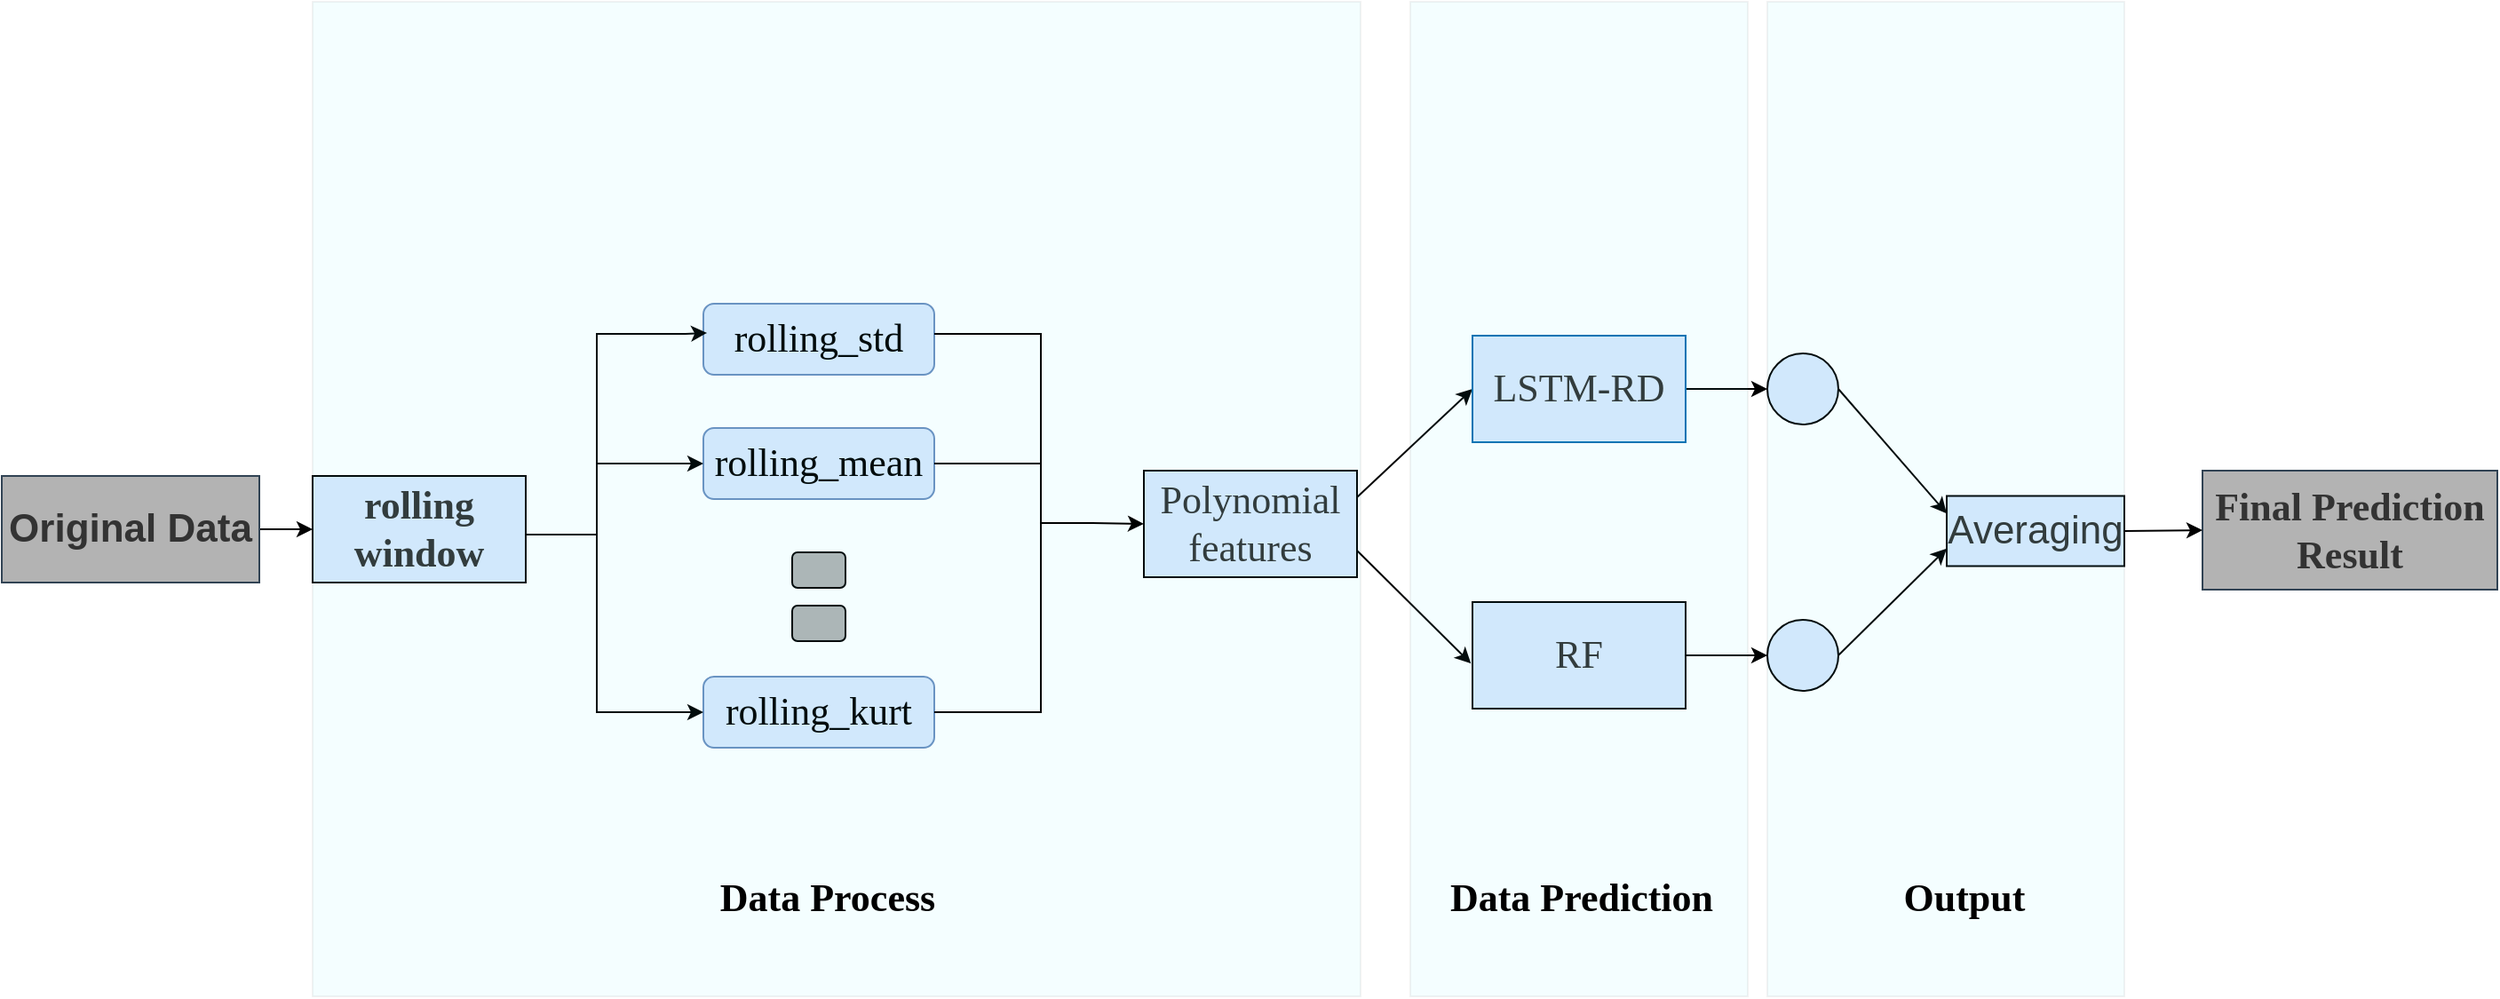 <mxfile version="24.0.7" type="github">
  <diagram name="第 1 页" id="MAClC-Qz35gJHoBX1igw">
    <mxGraphModel dx="1851" dy="557" grid="1" gridSize="10" guides="1" tooltips="1" connect="1" arrows="0" fold="1" page="1" pageScale="1" pageWidth="827" pageHeight="1169" math="0" shadow="0">
      <root>
        <mxCell id="0" />
        <mxCell id="1" parent="0" />
        <mxCell id="4eGL8hieU2qLonjlvDq8-81" style="edgeStyle=none;rounded=0;orthogonalLoop=1;jettySize=auto;html=1;exitX=1;exitY=0.5;exitDx=0;exitDy=0;entryX=0;entryY=0.5;entryDx=0;entryDy=0;" parent="1" source="4eGL8hieU2qLonjlvDq8-1" target="4eGL8hieU2qLonjlvDq8-2" edge="1">
          <mxGeometry relative="1" as="geometry" />
        </mxCell>
        <mxCell id="4eGL8hieU2qLonjlvDq8-1" value="&lt;font color=&quot;#333333&quot; style=&quot;font-size: 22px;&quot;&gt;&lt;b&gt;Original&amp;nbsp;&lt;span style=&quot;background-color: initial;&quot;&gt;Data&lt;/span&gt;&lt;/b&gt;&lt;/font&gt;" style="rounded=0;whiteSpace=wrap;html=1;fillColor=#B3B3B3;strokeColor=#314354;fontColor=#ffffff;" parent="1" vertex="1">
          <mxGeometry x="-205" y="267" width="145" height="60" as="geometry" />
        </mxCell>
        <mxCell id="4eGL8hieU2qLonjlvDq8-2" value="&lt;b style=&quot;font-size: 18px;&quot;&gt;&lt;span style=&quot;font-family: 等线; font-size: 22px;&quot; lang=&quot;EN-US&quot;&gt;&lt;font style=&quot;font-size: 22px;&quot; color=&quot;#333333&quot;&gt;rolling&lt;br&gt;window&lt;/font&gt;&lt;/span&gt;&lt;/b&gt;" style="rounded=0;whiteSpace=wrap;html=1;fillColor=#DAE8FC;" parent="1" vertex="1">
          <mxGeometry x="-30" y="267" width="120" height="60" as="geometry" />
        </mxCell>
        <mxCell id="4eGL8hieU2qLonjlvDq8-24" value="&lt;div style=&quot;&quot;&gt;&lt;span style=&quot;font-family: &amp;quot;Times New Roman&amp;quot;;&quot;&gt;&lt;font style=&quot;font-size: 22px;&quot;&gt;rolling_mean&lt;/font&gt;&lt;/span&gt;&lt;br&gt;&lt;/div&gt;" style="rounded=1;whiteSpace=wrap;html=1;fillColor=#dae8fc;strokeColor=#6c8ebf;" parent="1" vertex="1">
          <mxGeometry x="190" y="240" width="130" height="40" as="geometry" />
        </mxCell>
        <mxCell id="4eGL8hieU2qLonjlvDq8-25" value="&lt;div&gt;&lt;font style=&quot;font-size: 22px;&quot; face=&quot;Times New Roman&quot;&gt;rolling_kurt&lt;/font&gt;&lt;/div&gt;" style="rounded=1;whiteSpace=wrap;html=1;fillColor=#dae8fc;strokeColor=#6c8ebf;" parent="1" vertex="1">
          <mxGeometry x="190" y="380" width="130" height="40" as="geometry" />
        </mxCell>
        <mxCell id="4eGL8hieU2qLonjlvDq8-26" value="&lt;div&gt;&lt;font face=&quot;Times New Roman&quot; style=&quot;font-size: 22px;&quot;&gt;rolling_std&lt;/font&gt;&lt;/div&gt;" style="rounded=1;whiteSpace=wrap;html=1;fillColor=#dae8fc;strokeColor=#6c8ebf;" parent="1" vertex="1">
          <mxGeometry x="190" y="170" width="130" height="40" as="geometry" />
        </mxCell>
        <mxCell id="4eGL8hieU2qLonjlvDq8-35" value="" style="rounded=1;whiteSpace=wrap;html=1;fillColor=#B3B3B3;" parent="1" vertex="1">
          <mxGeometry x="240" y="310" width="30" height="20" as="geometry" />
        </mxCell>
        <mxCell id="4eGL8hieU2qLonjlvDq8-37" value="" style="rounded=1;whiteSpace=wrap;html=1;fillColor=#B3B3B3;" parent="1" vertex="1">
          <mxGeometry x="240" y="340" width="30" height="20" as="geometry" />
        </mxCell>
        <mxCell id="4eGL8hieU2qLonjlvDq8-73" style="edgeStyle=none;rounded=0;orthogonalLoop=1;jettySize=auto;html=1;exitX=1;exitY=0.25;exitDx=0;exitDy=0;entryX=0;entryY=0.5;entryDx=0;entryDy=0;" parent="1" source="4eGL8hieU2qLonjlvDq8-38" target="4eGL8hieU2qLonjlvDq8-39" edge="1">
          <mxGeometry relative="1" as="geometry" />
        </mxCell>
        <mxCell id="4eGL8hieU2qLonjlvDq8-38" value="&lt;span style=&quot;font-size: 22px;&quot; lang=&quot;EN-US&quot;&gt;&lt;font color=&quot;#333333&quot; style=&quot;font-size: 22px;&quot; face=&quot;Times New Roman&quot;&gt;Polynomial&lt;br&gt;features&lt;/font&gt;&lt;/span&gt;" style="rounded=0;whiteSpace=wrap;html=1;fillColor=#DAE8FC;" parent="1" vertex="1">
          <mxGeometry x="438" y="264" width="120" height="60" as="geometry" />
        </mxCell>
        <mxCell id="4eGL8hieU2qLonjlvDq8-82" style="edgeStyle=none;rounded=0;orthogonalLoop=1;jettySize=auto;html=1;exitX=1;exitY=0.5;exitDx=0;exitDy=0;entryX=0;entryY=0.5;entryDx=0;entryDy=0;" parent="1" source="4eGL8hieU2qLonjlvDq8-39" target="4eGL8hieU2qLonjlvDq8-48" edge="1">
          <mxGeometry relative="1" as="geometry" />
        </mxCell>
        <mxCell id="4eGL8hieU2qLonjlvDq8-39" value="&lt;font color=&quot;#333333&quot; style=&quot;font-size: 22px;&quot; face=&quot;Times New Roman&quot;&gt;LSTM-RD&lt;/font&gt;" style="rounded=0;whiteSpace=wrap;html=1;fillColor=#DAE8FC;fontColor=#ffffff;strokeColor=#006EAF;" parent="1" vertex="1">
          <mxGeometry x="623" y="188" width="120" height="60" as="geometry" />
        </mxCell>
        <mxCell id="4eGL8hieU2qLonjlvDq8-83" style="edgeStyle=none;rounded=0;orthogonalLoop=1;jettySize=auto;html=1;exitX=1;exitY=0.5;exitDx=0;exitDy=0;entryX=0;entryY=0.5;entryDx=0;entryDy=0;" parent="1" source="4eGL8hieU2qLonjlvDq8-40" target="4eGL8hieU2qLonjlvDq8-49" edge="1">
          <mxGeometry relative="1" as="geometry" />
        </mxCell>
        <mxCell id="4eGL8hieU2qLonjlvDq8-40" value="&lt;font face=&quot;Times New Roman&quot; color=&quot;#333333&quot; style=&quot;font-size: 22px;&quot;&gt;RF&lt;/font&gt;" style="rounded=0;whiteSpace=wrap;html=1;fillColor=#DAE8FC;" parent="1" vertex="1">
          <mxGeometry x="623" y="338" width="120" height="60" as="geometry" />
        </mxCell>
        <mxCell id="4eGL8hieU2qLonjlvDq8-47" value="&lt;font face=&quot;Times New Roman&quot; style=&quot;font-size: 22px;&quot; color=&quot;#333333&quot;&gt;&lt;b style=&quot;&quot;&gt;Final Prediction&lt;/b&gt;&lt;/font&gt;&lt;div style=&quot;color: rgb(0, 0, 0); font-size: 22px;&quot;&gt;&lt;font face=&quot;Times New Roman&quot; style=&quot;font-size: 22px;&quot; color=&quot;#333333&quot;&gt;&lt;b style=&quot;&quot;&gt;Result&lt;/b&gt;&lt;/font&gt;&lt;/div&gt;" style="rounded=0;whiteSpace=wrap;html=1;fillColor=#B3B3B3;strokeColor=#314354;fontColor=#ffffff;" parent="1" vertex="1">
          <mxGeometry x="1034" y="264" width="166" height="67" as="geometry" />
        </mxCell>
        <mxCell id="zP5g-aHh7qN_No8NKDVx-13" style="edgeStyle=none;rounded=0;orthogonalLoop=1;jettySize=auto;html=1;exitX=1;exitY=0.5;exitDx=0;exitDy=0;entryX=0;entryY=0.25;entryDx=0;entryDy=0;" parent="1" source="4eGL8hieU2qLonjlvDq8-48" target="4eGL8hieU2qLonjlvDq8-51" edge="1">
          <mxGeometry relative="1" as="geometry" />
        </mxCell>
        <mxCell id="4eGL8hieU2qLonjlvDq8-48" value="" style="ellipse;whiteSpace=wrap;html=1;aspect=fixed;fillColor=#DAE8FC;" parent="1" vertex="1">
          <mxGeometry x="789" y="198" width="40" height="40" as="geometry" />
        </mxCell>
        <mxCell id="zP5g-aHh7qN_No8NKDVx-14" style="edgeStyle=none;rounded=0;orthogonalLoop=1;jettySize=auto;html=1;exitX=1;exitY=0.5;exitDx=0;exitDy=0;entryX=0;entryY=0.75;entryDx=0;entryDy=0;" parent="1" source="4eGL8hieU2qLonjlvDq8-49" target="4eGL8hieU2qLonjlvDq8-51" edge="1">
          <mxGeometry relative="1" as="geometry" />
        </mxCell>
        <mxCell id="4eGL8hieU2qLonjlvDq8-49" value="" style="ellipse;whiteSpace=wrap;html=1;aspect=fixed;fillColor=#DAE8FC;" parent="1" vertex="1">
          <mxGeometry x="789" y="348" width="40" height="40" as="geometry" />
        </mxCell>
        <mxCell id="4eGL8hieU2qLonjlvDq8-87" style="edgeStyle=none;rounded=0;orthogonalLoop=1;jettySize=auto;html=1;exitX=1;exitY=0.5;exitDx=0;exitDy=0;entryX=0;entryY=0.5;entryDx=0;entryDy=0;" parent="1" source="4eGL8hieU2qLonjlvDq8-51" target="4eGL8hieU2qLonjlvDq8-47" edge="1">
          <mxGeometry relative="1" as="geometry" />
        </mxCell>
        <mxCell id="4eGL8hieU2qLonjlvDq8-51" value="&lt;font color=&quot;#333333&quot; style=&quot;font-size: 22px;&quot;&gt;Averaging&lt;/font&gt;" style="rounded=0;whiteSpace=wrap;html=1;fillColor=#DAE8FC;" parent="1" vertex="1">
          <mxGeometry x="890" y="278.25" width="100" height="39.5" as="geometry" />
        </mxCell>
        <mxCell id="4eGL8hieU2qLonjlvDq8-60" style="edgeStyle=none;rounded=0;orthogonalLoop=1;jettySize=auto;html=1;exitX=1;exitY=1;exitDx=0;exitDy=0;exitPerimeter=0;entryX=0;entryY=0.5;entryDx=0;entryDy=0;" parent="1" source="4eGL8hieU2qLonjlvDq8-59" target="4eGL8hieU2qLonjlvDq8-25" edge="1">
          <mxGeometry relative="1" as="geometry" />
        </mxCell>
        <mxCell id="4eGL8hieU2qLonjlvDq8-59" value="" style="strokeWidth=1;html=1;shape=mxgraph.flowchart.annotation_1;align=left;pointerEvents=1;" parent="1" vertex="1">
          <mxGeometry x="130" y="187" width="50" height="213" as="geometry" />
        </mxCell>
        <mxCell id="4eGL8hieU2qLonjlvDq8-71" style="edgeStyle=none;rounded=0;orthogonalLoop=1;jettySize=auto;html=1;exitX=1;exitY=0.5;exitDx=0;exitDy=0;exitPerimeter=0;entryX=0;entryY=0.5;entryDx=0;entryDy=0;" parent="1" source="4eGL8hieU2qLonjlvDq8-64" target="4eGL8hieU2qLonjlvDq8-24" edge="1">
          <mxGeometry relative="1" as="geometry" />
        </mxCell>
        <mxCell id="4eGL8hieU2qLonjlvDq8-64" value="" style="line;strokeWidth=1;html=1;" parent="1" vertex="1">
          <mxGeometry x="130" y="255" width="40" height="10" as="geometry" />
        </mxCell>
        <mxCell id="4eGL8hieU2qLonjlvDq8-72" style="edgeStyle=none;rounded=0;orthogonalLoop=1;jettySize=auto;html=1;exitX=1;exitY=0;exitDx=0;exitDy=0;exitPerimeter=0;entryX=0.016;entryY=0.411;entryDx=0;entryDy=0;entryPerimeter=0;" parent="1" source="4eGL8hieU2qLonjlvDq8-59" target="4eGL8hieU2qLonjlvDq8-26" edge="1">
          <mxGeometry relative="1" as="geometry" />
        </mxCell>
        <mxCell id="4eGL8hieU2qLonjlvDq8-74" style="edgeStyle=none;rounded=0;orthogonalLoop=1;jettySize=auto;html=1;exitX=1;exitY=0.75;exitDx=0;exitDy=0;entryX=-0.007;entryY=0.577;entryDx=0;entryDy=0;entryPerimeter=0;" parent="1" source="4eGL8hieU2qLonjlvDq8-38" target="4eGL8hieU2qLonjlvDq8-40" edge="1">
          <mxGeometry relative="1" as="geometry" />
        </mxCell>
        <mxCell id="4eGL8hieU2qLonjlvDq8-79" value="" style="line;strokeWidth=1;html=1;" parent="1" vertex="1">
          <mxGeometry x="90" y="260" width="40" height="80" as="geometry" />
        </mxCell>
        <mxCell id="4eGL8hieU2qLonjlvDq8-90" value="" style="verticalLabelPosition=bottom;verticalAlign=top;html=1;shape=mxgraph.basic.rect;fillColor2=none;strokeWidth=1;size=20;indent=5;opacity=5;fillColor=#36DDFF;" parent="1" vertex="1">
          <mxGeometry x="-30" width="590" height="560" as="geometry" />
        </mxCell>
        <mxCell id="4eGL8hieU2qLonjlvDq8-91" value="" style="verticalLabelPosition=bottom;verticalAlign=top;html=1;shape=mxgraph.basic.rect;fillColor2=none;strokeWidth=1;size=20;indent=5;opacity=5;fillColor=#36DDFF;" parent="1" vertex="1">
          <mxGeometry x="789" width="201" height="560" as="geometry" />
        </mxCell>
        <mxCell id="4eGL8hieU2qLonjlvDq8-92" value="" style="verticalLabelPosition=bottom;verticalAlign=top;html=1;shape=mxgraph.basic.rect;fillColor2=none;strokeWidth=1;size=20;indent=5;opacity=5;fillColor=#36DDFF;" parent="1" vertex="1">
          <mxGeometry x="588" width="190" height="560" as="geometry" />
        </mxCell>
        <mxCell id="4eGL8hieU2qLonjlvDq8-93" value="&lt;font size=&quot;1&quot; style=&quot;&quot; face=&quot;Times New Roman&quot;&gt;&lt;b style=&quot;font-size: 22px;&quot;&gt;Data Process&lt;/b&gt;&lt;/font&gt;" style="text;strokeColor=none;align=center;fillColor=none;html=1;verticalAlign=middle;whiteSpace=wrap;rounded=0;" parent="1" vertex="1">
          <mxGeometry x="190" y="490" width="140" height="30" as="geometry" />
        </mxCell>
        <mxCell id="4eGL8hieU2qLonjlvDq8-94" value="&lt;font size=&quot;1&quot; style=&quot;&quot; face=&quot;Times New Roman&quot;&gt;&lt;b style=&quot;font-size: 22px;&quot;&gt;Data Prediction&lt;/b&gt;&lt;/font&gt;" style="text;strokeColor=none;align=center;fillColor=none;html=1;verticalAlign=middle;whiteSpace=wrap;rounded=0;" parent="1" vertex="1">
          <mxGeometry x="609" y="490" width="151" height="30" as="geometry" />
        </mxCell>
        <mxCell id="4eGL8hieU2qLonjlvDq8-95" value="&lt;font size=&quot;1&quot; style=&quot;&quot; face=&quot;Times New Roman&quot;&gt;&lt;b style=&quot;font-size: 22px;&quot;&gt;Output&lt;/b&gt;&lt;/font&gt;" style="text;strokeColor=none;align=center;fillColor=none;html=1;verticalAlign=middle;whiteSpace=wrap;rounded=0;" parent="1" vertex="1">
          <mxGeometry x="830" y="490" width="140" height="30" as="geometry" />
        </mxCell>
        <mxCell id="zP5g-aHh7qN_No8NKDVx-10" style="edgeStyle=orthogonalEdgeStyle;rounded=0;orthogonalLoop=1;jettySize=auto;html=1;exitX=0;exitY=0.5;exitDx=0;exitDy=0;exitPerimeter=0;entryX=0;entryY=0.5;entryDx=0;entryDy=0;" parent="1" source="zP5g-aHh7qN_No8NKDVx-3" target="4eGL8hieU2qLonjlvDq8-38" edge="1">
          <mxGeometry relative="1" as="geometry" />
        </mxCell>
        <mxCell id="zP5g-aHh7qN_No8NKDVx-3" value="" style="strokeWidth=1;html=1;shape=mxgraph.flowchart.annotation_1;align=left;pointerEvents=1;direction=west;" parent="1" vertex="1">
          <mxGeometry x="320" y="187" width="60" height="213" as="geometry" />
        </mxCell>
        <mxCell id="zP5g-aHh7qN_No8NKDVx-8" value="" style="line;strokeWidth=1;html=1;" parent="1" vertex="1">
          <mxGeometry x="320" y="255" width="60" height="10" as="geometry" />
        </mxCell>
      </root>
    </mxGraphModel>
  </diagram>
</mxfile>
